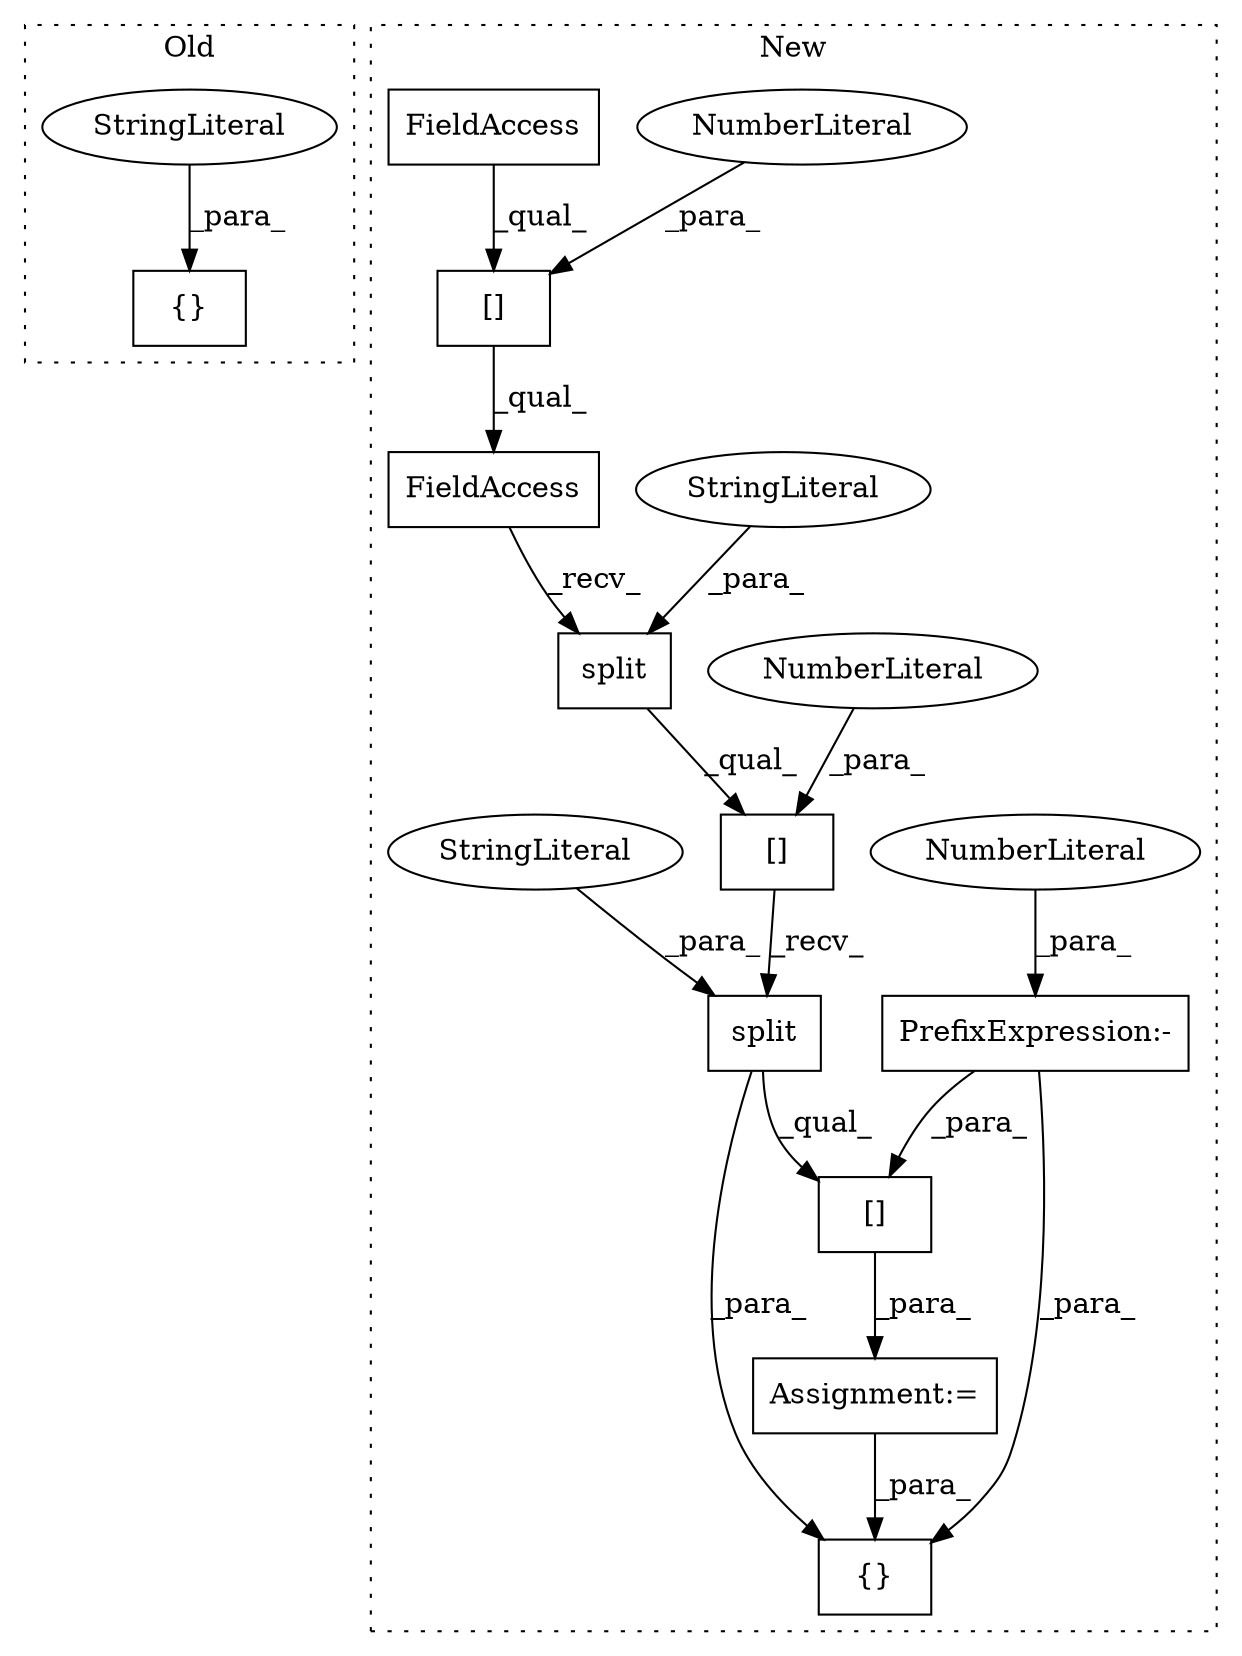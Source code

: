 digraph G {
subgraph cluster0 {
1 [label="{}" a="4" s="7506,7517" l="1,1" shape="box"];
5 [label="StringLiteral" a="45" s="7507" l="10" shape="ellipse"];
label = "Old";
style="dotted";
}
subgraph cluster1 {
2 [label="split" a="32" s="7916,7925" l="6,1" shape="box"];
3 [label="Assignment:=" a="7" s="7887" l="1" shape="box"];
4 [label="StringLiteral" a="45" s="7922" l="3" shape="ellipse"];
6 [label="[]" a="2" s="7888,7928" l="39,1" shape="box"];
7 [label="NumberLiteral" a="34" s="7927" l="1" shape="ellipse"];
8 [label="[]" a="2" s="7888,7943" l="53,1" shape="box"];
9 [label="PrefixExpression:-" a="38" s="7941" l="1" shape="box"];
10 [label="NumberLiteral" a="34" s="7942" l="1" shape="ellipse"];
11 [label="{}" a="4" s="8069,8081" l="1,1" shape="box"];
12 [label="split" a="32" s="7930,7939" l="6,1" shape="box"];
13 [label="FieldAccess" a="22" s="7888" l="27" shape="box"];
14 [label="[]" a="2" s="7888,7909" l="20,1" shape="box"];
15 [label="NumberLiteral" a="34" s="7908" l="1" shape="ellipse"];
16 [label="FieldAccess" a="22" s="7888" l="19" shape="box"];
17 [label="StringLiteral" a="45" s="7936" l="3" shape="ellipse"];
label = "New";
style="dotted";
}
2 -> 6 [label="_qual_"];
3 -> 11 [label="_para_"];
4 -> 2 [label="_para_"];
5 -> 1 [label="_para_"];
6 -> 12 [label="_recv_"];
7 -> 6 [label="_para_"];
8 -> 3 [label="_para_"];
9 -> 11 [label="_para_"];
9 -> 8 [label="_para_"];
10 -> 9 [label="_para_"];
12 -> 8 [label="_qual_"];
12 -> 11 [label="_para_"];
13 -> 2 [label="_recv_"];
14 -> 13 [label="_qual_"];
15 -> 14 [label="_para_"];
16 -> 14 [label="_qual_"];
17 -> 12 [label="_para_"];
}